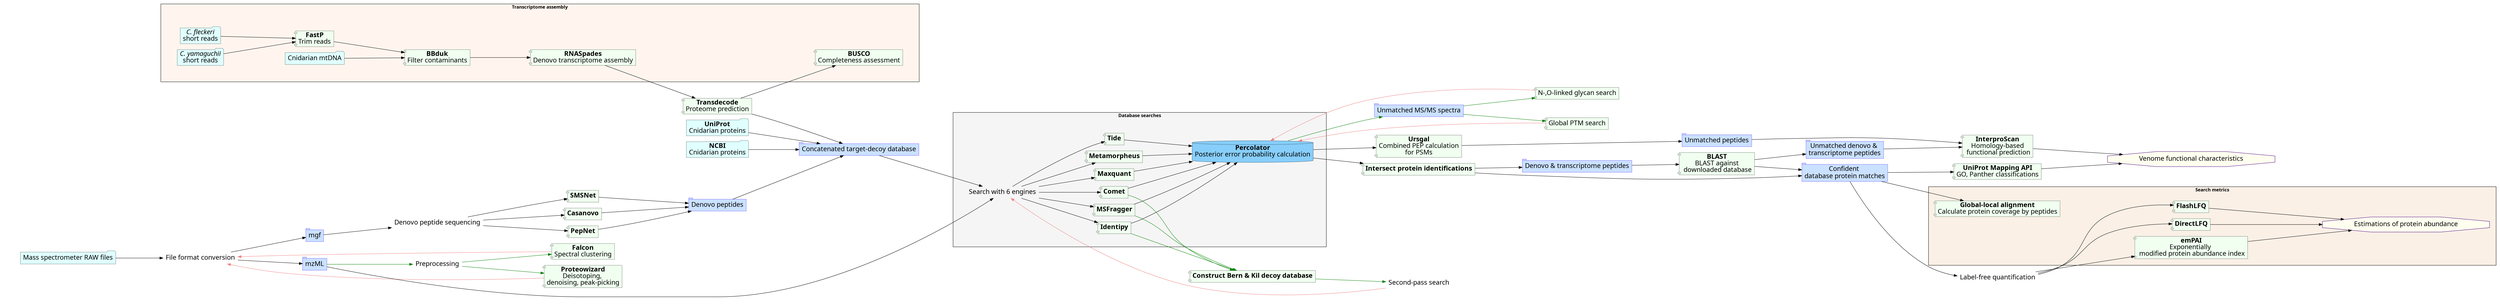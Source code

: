 digraph boxes_and_circles {
    ranksep=2
    rankdir=LR
    graph [style=invis; fontname="ubuntu"]
    newrank=true
    node [fontname="ubuntu"; fontsize=20;
          style=filled]

    node [shape=folder; color=lightcyan4; fillcolor=lightcyan]; rawRNA1; rawRNA2; mtdna; raw; unip; ncbi

    node [shape=component; color=honeydew4; fillcolor=honeydew1]; fp; bbduk; spades; tdc; busco; sms; pepnet; csnv; ursgal; intersect; api; interpro; flcn; wiz; meta; tide; mq; idpy; msfrag; comet; dlfq; empai; flfq; bk_decoy; cov; blast; glyco; ptm

    node[shape=tab;color=lightslateblue; fillcolor=lightsteelblue1]; denovo; mgf; mzML; conf; decoy_db; other; unmatched; u_other; unmsms

    node[shape=octagon;color=indigo;fillcolor=ivory]; quant; func

    node [shape=plaintext; fillcolor=none;
          ]; pre; thermoparse; d

    subgraph cluster_rna {
        margin=50
        style=filled; fillcolor=seashell
        label=<<b>Transcriptome assembly</b>>
        rawRNA1 [label=<<i>C. fleckeri</i><br/>short reads>]
        rawRNA2 [label=<<i>C. yamaguchii</i><br/>short reads>]
        mtdna [label="Cnidarian mtDNA"]
        mtdna->bbduk
        {rawRNA1,rawRNA2}->fp
        fp [label=<<b>FastP</b><br/>Trim reads>]
        bbduk->spades
        fp->bbduk
        spades [label=<<b>RNASpades</b><br/>Denovo transcriptome assembly>]
        bbduk[label=<<b>BBduk</b><br/>Filter contaminants>]
        spades->tdc
        tdc->busco
        busco[label=<<b>BUSCO</b><br/>Completeness assessment>]
        tdc[label=<<b>Transdecode</b><br/>Proteome prediction>]
    }

    subgraph cluster_db {
        decoy_db[label=<Concatenated target-decoy database>]
        ncbi [label=<<b>NCBI</b><br/>Cnidarian proteins>]
        unip [label=<<b>UniProt</b><br/>Cnidarian proteins>]
        {unip,ncbi,tdc}->decoy_db
    }

    subgraph cluster_pre {
        margin=50
        raw->thermoparse->mgf->d->{csnv,sms,pepnet}->denovo
        d[label=<Denovo peptide sequencing>]
        d [shape=plaintext]
        raw[label=<Mass spectrometer RAW files>]
        thermoparse [label=<File format conversion>]
        sms[label=<<b>SMSNet</b>>]
        pepnet[label=<<b>PepNet</b>>]
        csnv[label=<<b>Casanovo</b>>]
        denovo [label=<Denovo peptides>]
        denovo->decoy_db
        thermoparse->mzML
        mzML->pre->{flcn,wiz} [color=webgreen]
        {flcn,wiz} -> thermoparse [color=lightcoral]
        wiz[label=<<b>Proteowizard</b><br/>Deisotoping, <br/>denoising, peak-picking>]
        flcn[label=<<b>Falcon</b><br/>Spectral clustering>]
        pre[label=<Preprocessing>]
    }

    subgraph cluster_search {
        label=<<b>Database searches</b>>
        margin=40
        style=filled; fillcolor=whitesmoke
        {decoy_db,mzML}->search
        search [label="Search with 6 engines"; shape=plaintext; fillcolor=invis]
        node [shape=component]
        search->{comet,mq,idpy,msfrag,meta,tide}
        comet[label=<<b>Comet</b>>]
        idpy[label=<<b>Identipy</b>>]
        meta[label=<<b>Metamorpheus</b>>]
        mq[label=<<b>Maxquant</b>>]
        tide[label=<<b>Tide</b>>]
        msfrag[label=<<b>MSFragger</b>>]
        {comet,idpy,msfrag,mq,meta,tide}->perc
    }

    subgraph cluster_bk {
        {comet,idpy,msfrag}->bk_decoy [color=webgreen]
        bk_decoy [label=<<b>Construct Bern &amp; Kil decoy database</b>>]
        bk_decoy -> two [color=webgreen]
        bk_decoy -> lfq [style=invis]
        two -> search [color=lightcoral]
        // {rank=min; two}
        two[label=<Second-pass search>; shape=plaintext]
    }
    perc [shape=cylinder;fillcolor=lightskyblue;label=<<b>Percolator</b><br/>Posterior error probability calculation>; color=skyblue4]
    conf->{lfq,cov}


        { rank=same; ursgal; intersect }
        perc->{intersect;ursgal}
        {intersect}->{other}
        intersect->conf
        ursgal->unmatched


    subgraph cluster_combine {
        conf [label=<Confident <br/>database protein matches>]
        blast->conf
        conf -> api
        api [label=<<b>UniProt Mapping API</b><br/>GO, Panther classifications>]
        unmatched [label=<Unmatched peptides>]
        other [label=<Denovo &amp; transcriptome peptides>]
        unmatched -> interpro
        other -> blast -> u_other

        blast [label=<<b>BLAST</b><br/>BLAST against<br/> downloaded database>]
        u_other [label=<Unmatched denovo &amp; <br/>transcriptome peptides>]
        u_other -> interpro
        intersect [label=<<b>Intersect protein identifications</b>>]
        ursgal [label=<<b>Ursgal</b><br/>Combined PEP calculation<br/>for PSMs>]
        interpro [label=<<b>InterproScan</b><br/>Homology-based<br/> functional prediction>]
        {interpro;api} -> func
        func[label=<Venome functional characteristics>]
    }

    subgraph open_searches {
        style=filled; fillcolor=black;
        label=<<b>Open searches</b>>
        unmsms -> interpro [style=invis]
        {glyco,ptm}->perc [color=lightcoral]
        perc->unmsms [color=webgreen; weight=2]
        unmsms [label=<Unmatched MS/MS spectra>]
        unmsms -> {glyco,ptm} [color=webgreen]
        glyco[label=<N-,O-linked glycan search>]
        ptm[label=<Global PTM search>]
    }

    subgraph cluster_quant {
        style=filled; fillcolor=linen
        label=<<b>Search metrics</b>>
        margin=20
        cov[label=<<b>Global-local alignment</b><br/>Calculate protein coverage by peptides>]
        lfq->{empai,dlfq,flfq}
        lfq[label=<Label-free quantification>]
        {empai,dlfq,flfq}->quant
        empai[label=<<b>emPAI</b><br/>Exponentially <br/> modified protein abundance index>]
        dlfq[label=<<b>DirectLFQ</b>>]
        flfq[label=<<b>FlashLFQ</b>>]
        quant[label=<Estimations of protein abundance>]
    }
}
